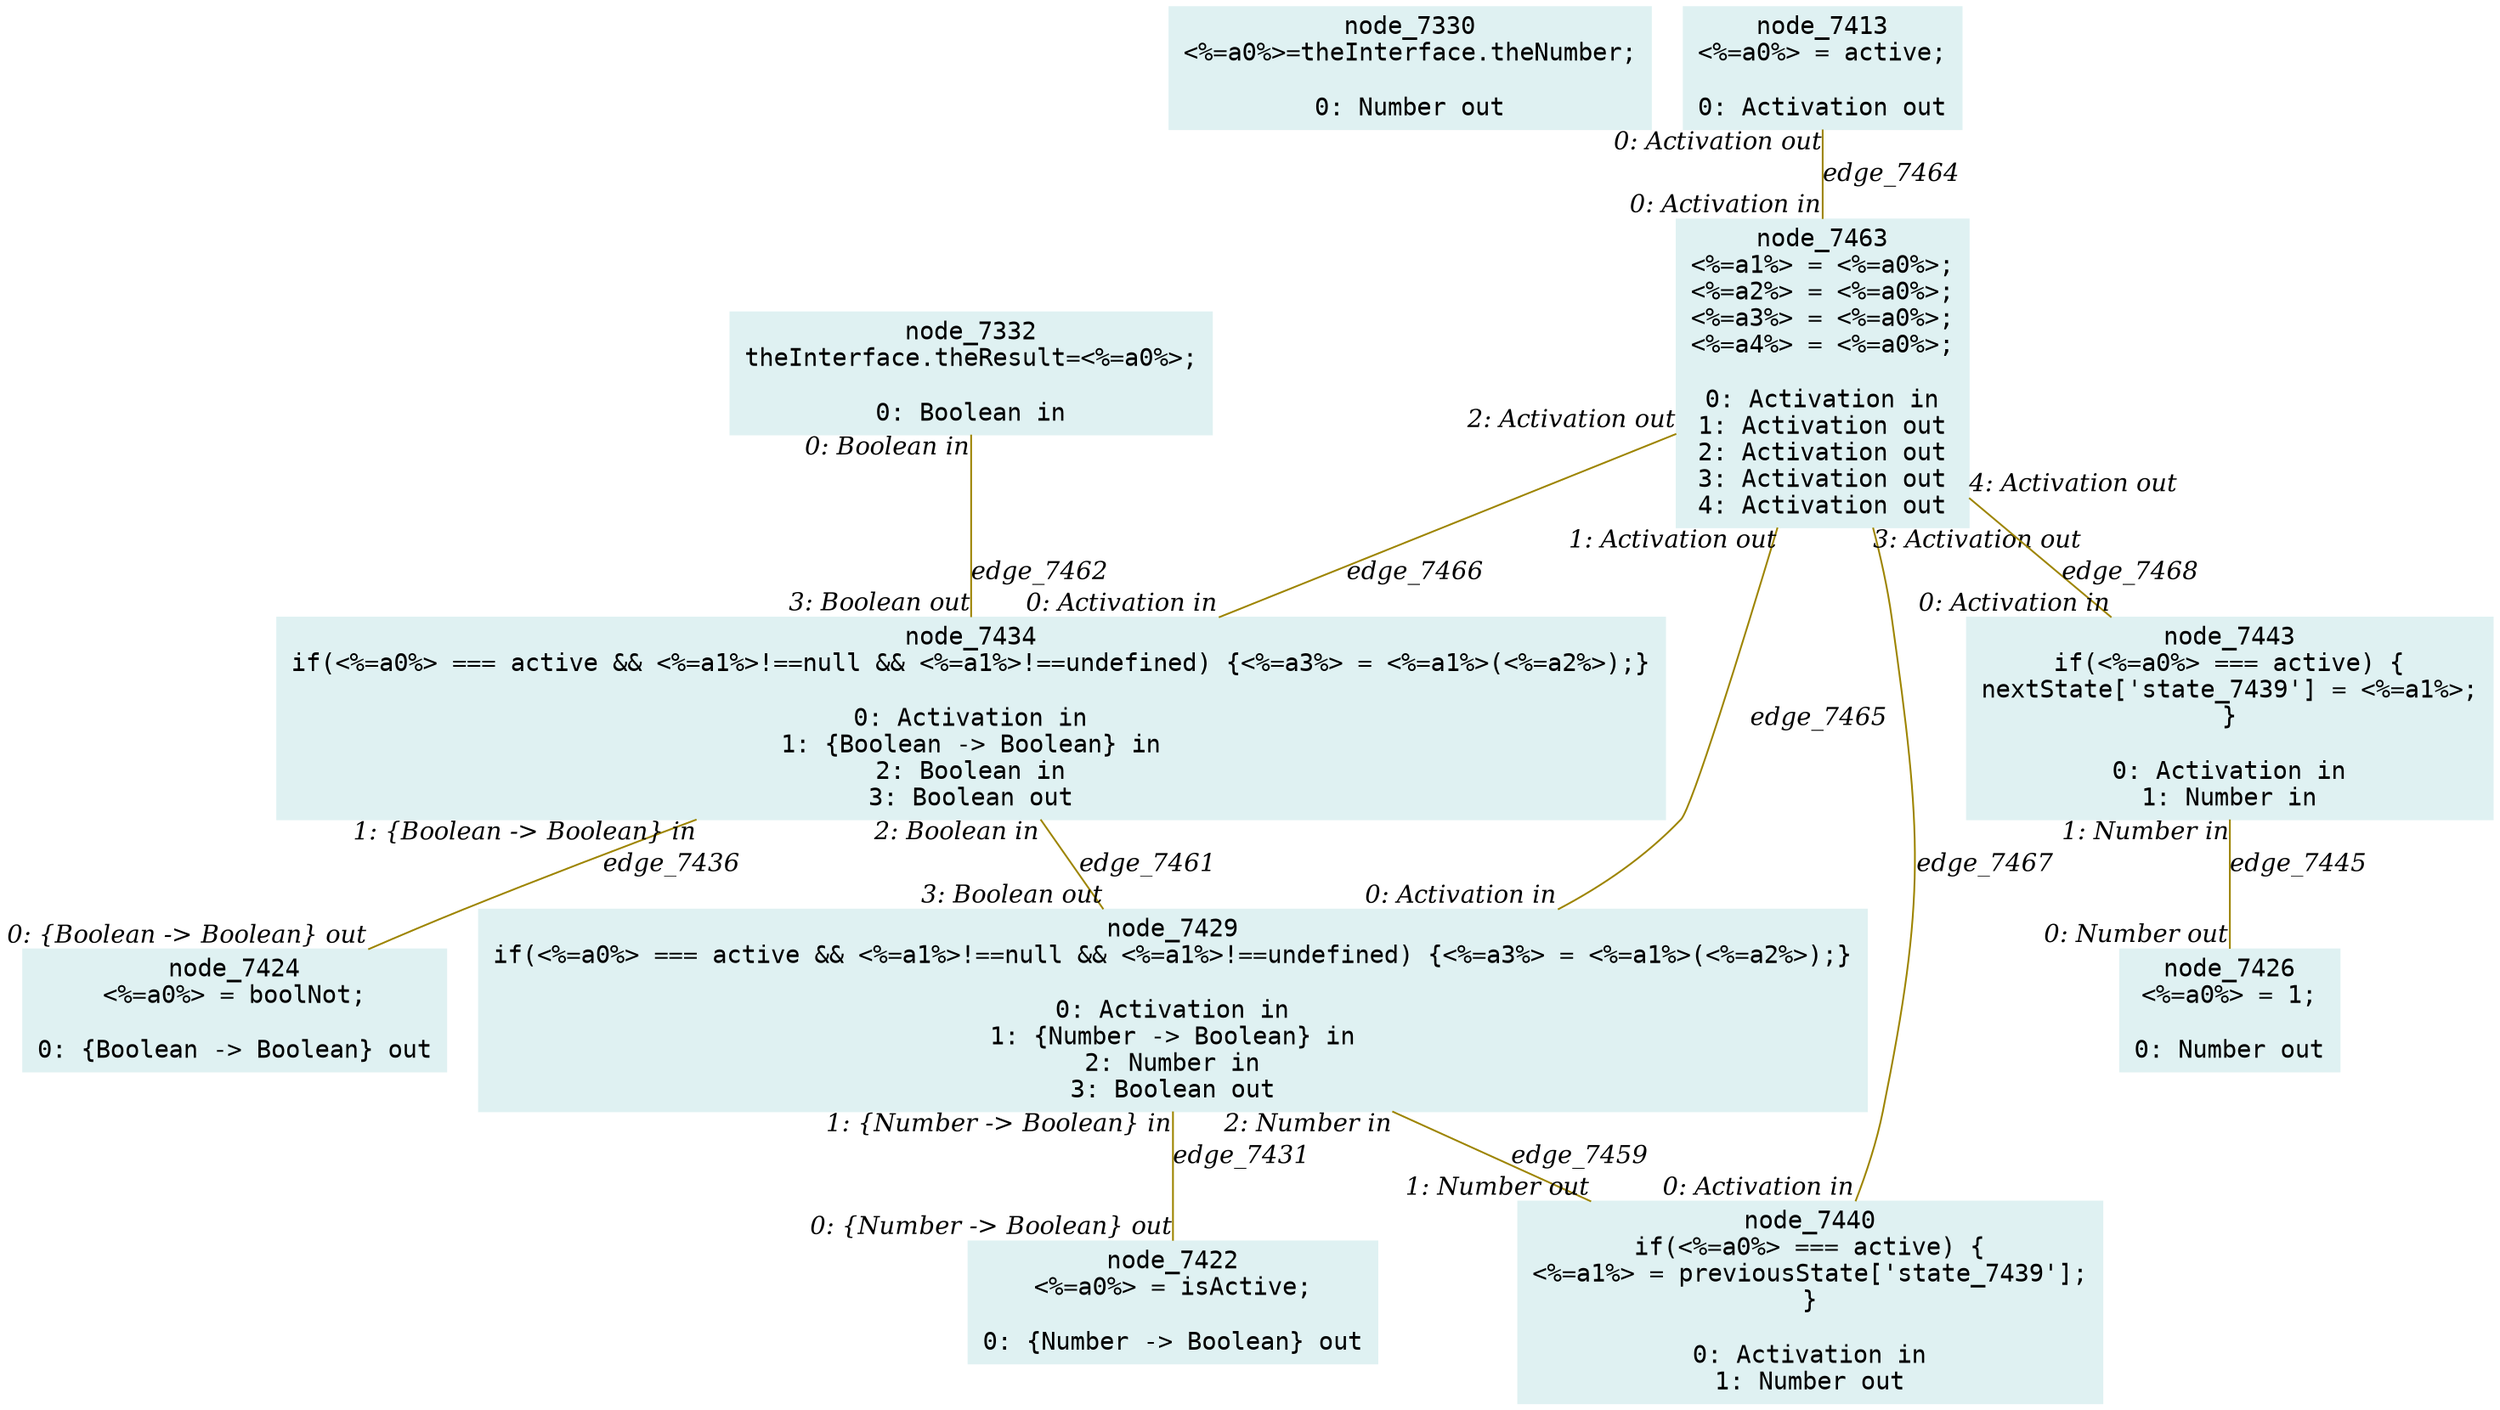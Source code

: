digraph g{node_7330 [shape="box", style="filled", color="#dff1f2", fontname="Courier", label="node_7330
<%=a0%>=theInterface.theNumber;

0: Number out" ]
node_7332 [shape="box", style="filled", color="#dff1f2", fontname="Courier", label="node_7332
theInterface.theResult=<%=a0%>;

0: Boolean in" ]
node_7413 [shape="box", style="filled", color="#dff1f2", fontname="Courier", label="node_7413
<%=a0%> = active;

0: Activation out" ]
node_7422 [shape="box", style="filled", color="#dff1f2", fontname="Courier", label="node_7422
<%=a0%> = isActive;

0: {Number -> Boolean} out" ]
node_7424 [shape="box", style="filled", color="#dff1f2", fontname="Courier", label="node_7424
<%=a0%> = boolNot;

0: {Boolean -> Boolean} out" ]
node_7426 [shape="box", style="filled", color="#dff1f2", fontname="Courier", label="node_7426
<%=a0%> = 1;

0: Number out" ]
node_7429 [shape="box", style="filled", color="#dff1f2", fontname="Courier", label="node_7429
if(<%=a0%> === active && <%=a1%>!==null && <%=a1%>!==undefined) {<%=a3%> = <%=a1%>(<%=a2%>);}

0: Activation in
1: {Number -> Boolean} in
2: Number in
3: Boolean out" ]
node_7434 [shape="box", style="filled", color="#dff1f2", fontname="Courier", label="node_7434
if(<%=a0%> === active && <%=a1%>!==null && <%=a1%>!==undefined) {<%=a3%> = <%=a1%>(<%=a2%>);}

0: Activation in
1: {Boolean -> Boolean} in
2: Boolean in
3: Boolean out" ]
node_7440 [shape="box", style="filled", color="#dff1f2", fontname="Courier", label="node_7440
if(<%=a0%> === active) {
<%=a1%> = previousState['state_7439'];
}

0: Activation in
1: Number out" ]
node_7443 [shape="box", style="filled", color="#dff1f2", fontname="Courier", label="node_7443
if(<%=a0%> === active) {
nextState['state_7439'] = <%=a1%>;
}

0: Activation in
1: Number in" ]
node_7463 [shape="box", style="filled", color="#dff1f2", fontname="Courier", label="node_7463
<%=a1%> = <%=a0%>;
<%=a2%> = <%=a0%>;
<%=a3%> = <%=a0%>;
<%=a4%> = <%=a0%>;

0: Activation in
1: Activation out
2: Activation out
3: Activation out
4: Activation out" ]
node_7429 -> node_7422 [dir=none, arrowHead=none, fontname="Times-Italic", arrowsize=1, color="#9d8400", label="edge_7431",  headlabel="0: {Number -> Boolean} out", taillabel="1: {Number -> Boolean} in" ]
node_7434 -> node_7424 [dir=none, arrowHead=none, fontname="Times-Italic", arrowsize=1, color="#9d8400", label="edge_7436",  headlabel="0: {Boolean -> Boolean} out", taillabel="1: {Boolean -> Boolean} in" ]
node_7443 -> node_7426 [dir=none, arrowHead=none, fontname="Times-Italic", arrowsize=1, color="#9d8400", label="edge_7445",  headlabel="0: Number out", taillabel="1: Number in" ]
node_7429 -> node_7440 [dir=none, arrowHead=none, fontname="Times-Italic", arrowsize=1, color="#9d8400", label="edge_7459",  headlabel="1: Number out", taillabel="2: Number in" ]
node_7434 -> node_7429 [dir=none, arrowHead=none, fontname="Times-Italic", arrowsize=1, color="#9d8400", label="edge_7461",  headlabel="3: Boolean out", taillabel="2: Boolean in" ]
node_7332 -> node_7434 [dir=none, arrowHead=none, fontname="Times-Italic", arrowsize=1, color="#9d8400", label="edge_7462",  headlabel="3: Boolean out", taillabel="0: Boolean in" ]
node_7413 -> node_7463 [dir=none, arrowHead=none, fontname="Times-Italic", arrowsize=1, color="#9d8400", label="edge_7464",  headlabel="0: Activation in", taillabel="0: Activation out" ]
node_7463 -> node_7429 [dir=none, arrowHead=none, fontname="Times-Italic", arrowsize=1, color="#9d8400", label="edge_7465",  headlabel="0: Activation in", taillabel="1: Activation out" ]
node_7463 -> node_7434 [dir=none, arrowHead=none, fontname="Times-Italic", arrowsize=1, color="#9d8400", label="edge_7466",  headlabel="0: Activation in", taillabel="2: Activation out" ]
node_7463 -> node_7440 [dir=none, arrowHead=none, fontname="Times-Italic", arrowsize=1, color="#9d8400", label="edge_7467",  headlabel="0: Activation in", taillabel="3: Activation out" ]
node_7463 -> node_7443 [dir=none, arrowHead=none, fontname="Times-Italic", arrowsize=1, color="#9d8400", label="edge_7468",  headlabel="0: Activation in", taillabel="4: Activation out" ]
}
